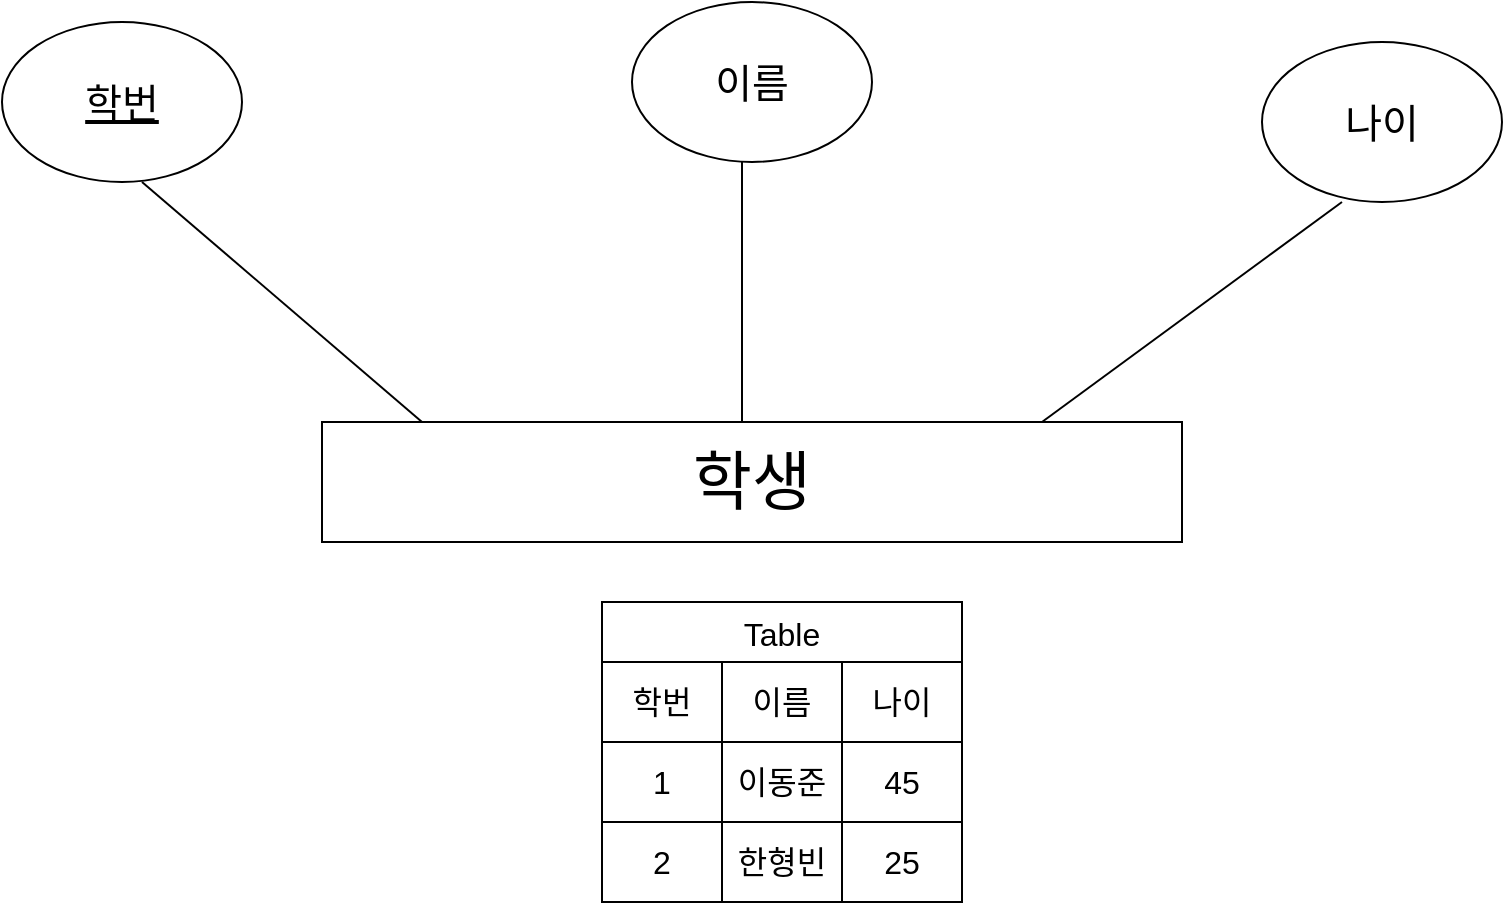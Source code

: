 <mxfile version="23.1.5" type="device">
  <diagram name="페이지-1" id="6xjdGWGbZL3kjWG_qxdY">
    <mxGraphModel dx="1434" dy="826" grid="1" gridSize="10" guides="1" tooltips="1" connect="1" arrows="1" fold="1" page="1" pageScale="1" pageWidth="827" pageHeight="1169" math="0" shadow="0">
      <root>
        <mxCell id="0" />
        <mxCell id="1" parent="0" />
        <mxCell id="euUK19Nb9xud6WENsrY3-2" value="학생" style="rounded=0;whiteSpace=wrap;html=1;fontSize=32;" vertex="1" parent="1">
          <mxGeometry x="220" y="240" width="430" height="60" as="geometry" />
        </mxCell>
        <mxCell id="euUK19Nb9xud6WENsrY3-3" value="" style="endArrow=none;html=1;rounded=0;" edge="1" parent="1">
          <mxGeometry width="50" height="50" relative="1" as="geometry">
            <mxPoint x="270" y="240" as="sourcePoint" />
            <mxPoint x="130" y="120" as="targetPoint" />
          </mxGeometry>
        </mxCell>
        <mxCell id="euUK19Nb9xud6WENsrY3-4" value="" style="endArrow=none;html=1;rounded=0;" edge="1" parent="1">
          <mxGeometry width="50" height="50" relative="1" as="geometry">
            <mxPoint x="430" y="240" as="sourcePoint" />
            <mxPoint x="430" y="110" as="targetPoint" />
          </mxGeometry>
        </mxCell>
        <mxCell id="euUK19Nb9xud6WENsrY3-5" value="" style="endArrow=none;html=1;rounded=0;" edge="1" parent="1">
          <mxGeometry width="50" height="50" relative="1" as="geometry">
            <mxPoint x="580" y="240" as="sourcePoint" />
            <mxPoint x="730" y="130" as="targetPoint" />
          </mxGeometry>
        </mxCell>
        <mxCell id="euUK19Nb9xud6WENsrY3-6" value="학번" style="ellipse;whiteSpace=wrap;html=1;fontStyle=4;fontSize=20;" vertex="1" parent="1">
          <mxGeometry x="60" y="40" width="120" height="80" as="geometry" />
        </mxCell>
        <mxCell id="euUK19Nb9xud6WENsrY3-7" value="이름" style="ellipse;whiteSpace=wrap;html=1;fontStyle=0;fontSize=20;" vertex="1" parent="1">
          <mxGeometry x="375" y="30" width="120" height="80" as="geometry" />
        </mxCell>
        <mxCell id="euUK19Nb9xud6WENsrY3-8" value="나이" style="ellipse;whiteSpace=wrap;html=1;fontStyle=0;fontSize=20;" vertex="1" parent="1">
          <mxGeometry x="690" y="50" width="120" height="80" as="geometry" />
        </mxCell>
        <mxCell id="euUK19Nb9xud6WENsrY3-9" value="Table" style="shape=table;startSize=30;container=1;collapsible=0;childLayout=tableLayout;strokeColor=default;fontSize=16;" vertex="1" parent="1">
          <mxGeometry x="360" y="330" width="180" height="150" as="geometry" />
        </mxCell>
        <mxCell id="euUK19Nb9xud6WENsrY3-10" value="" style="shape=tableRow;horizontal=0;startSize=0;swimlaneHead=0;swimlaneBody=0;strokeColor=inherit;top=0;left=0;bottom=0;right=0;collapsible=0;dropTarget=0;fillColor=none;points=[[0,0.5],[1,0.5]];portConstraint=eastwest;fontSize=16;" vertex="1" parent="euUK19Nb9xud6WENsrY3-9">
          <mxGeometry y="30" width="180" height="40" as="geometry" />
        </mxCell>
        <mxCell id="euUK19Nb9xud6WENsrY3-11" value="학번" style="shape=partialRectangle;html=1;whiteSpace=wrap;connectable=0;strokeColor=inherit;overflow=hidden;fillColor=none;top=0;left=0;bottom=0;right=0;pointerEvents=1;fontSize=16;" vertex="1" parent="euUK19Nb9xud6WENsrY3-10">
          <mxGeometry width="60" height="40" as="geometry">
            <mxRectangle width="60" height="40" as="alternateBounds" />
          </mxGeometry>
        </mxCell>
        <mxCell id="euUK19Nb9xud6WENsrY3-12" value="이름" style="shape=partialRectangle;html=1;whiteSpace=wrap;connectable=0;strokeColor=inherit;overflow=hidden;fillColor=none;top=0;left=0;bottom=0;right=0;pointerEvents=1;fontSize=16;" vertex="1" parent="euUK19Nb9xud6WENsrY3-10">
          <mxGeometry x="60" width="60" height="40" as="geometry">
            <mxRectangle width="60" height="40" as="alternateBounds" />
          </mxGeometry>
        </mxCell>
        <mxCell id="euUK19Nb9xud6WENsrY3-13" value="나이" style="shape=partialRectangle;html=1;whiteSpace=wrap;connectable=0;strokeColor=inherit;overflow=hidden;fillColor=none;top=0;left=0;bottom=0;right=0;pointerEvents=1;fontSize=16;" vertex="1" parent="euUK19Nb9xud6WENsrY3-10">
          <mxGeometry x="120" width="60" height="40" as="geometry">
            <mxRectangle width="60" height="40" as="alternateBounds" />
          </mxGeometry>
        </mxCell>
        <mxCell id="euUK19Nb9xud6WENsrY3-14" value="" style="shape=tableRow;horizontal=0;startSize=0;swimlaneHead=0;swimlaneBody=0;strokeColor=inherit;top=0;left=0;bottom=0;right=0;collapsible=0;dropTarget=0;fillColor=none;points=[[0,0.5],[1,0.5]];portConstraint=eastwest;fontSize=16;" vertex="1" parent="euUK19Nb9xud6WENsrY3-9">
          <mxGeometry y="70" width="180" height="40" as="geometry" />
        </mxCell>
        <mxCell id="euUK19Nb9xud6WENsrY3-15" value="1" style="shape=partialRectangle;html=1;whiteSpace=wrap;connectable=0;strokeColor=inherit;overflow=hidden;fillColor=none;top=0;left=0;bottom=0;right=0;pointerEvents=1;fontSize=16;" vertex="1" parent="euUK19Nb9xud6WENsrY3-14">
          <mxGeometry width="60" height="40" as="geometry">
            <mxRectangle width="60" height="40" as="alternateBounds" />
          </mxGeometry>
        </mxCell>
        <mxCell id="euUK19Nb9xud6WENsrY3-16" value="이동준" style="shape=partialRectangle;html=1;whiteSpace=wrap;connectable=0;strokeColor=inherit;overflow=hidden;fillColor=none;top=0;left=0;bottom=0;right=0;pointerEvents=1;fontSize=16;" vertex="1" parent="euUK19Nb9xud6WENsrY3-14">
          <mxGeometry x="60" width="60" height="40" as="geometry">
            <mxRectangle width="60" height="40" as="alternateBounds" />
          </mxGeometry>
        </mxCell>
        <mxCell id="euUK19Nb9xud6WENsrY3-17" value="45" style="shape=partialRectangle;html=1;whiteSpace=wrap;connectable=0;strokeColor=inherit;overflow=hidden;fillColor=none;top=0;left=0;bottom=0;right=0;pointerEvents=1;fontSize=16;" vertex="1" parent="euUK19Nb9xud6WENsrY3-14">
          <mxGeometry x="120" width="60" height="40" as="geometry">
            <mxRectangle width="60" height="40" as="alternateBounds" />
          </mxGeometry>
        </mxCell>
        <mxCell id="euUK19Nb9xud6WENsrY3-18" value="" style="shape=tableRow;horizontal=0;startSize=0;swimlaneHead=0;swimlaneBody=0;strokeColor=inherit;top=0;left=0;bottom=0;right=0;collapsible=0;dropTarget=0;fillColor=none;points=[[0,0.5],[1,0.5]];portConstraint=eastwest;fontSize=16;" vertex="1" parent="euUK19Nb9xud6WENsrY3-9">
          <mxGeometry y="110" width="180" height="40" as="geometry" />
        </mxCell>
        <mxCell id="euUK19Nb9xud6WENsrY3-19" value="2" style="shape=partialRectangle;html=1;whiteSpace=wrap;connectable=0;strokeColor=inherit;overflow=hidden;fillColor=none;top=0;left=0;bottom=0;right=0;pointerEvents=1;fontSize=16;" vertex="1" parent="euUK19Nb9xud6WENsrY3-18">
          <mxGeometry width="60" height="40" as="geometry">
            <mxRectangle width="60" height="40" as="alternateBounds" />
          </mxGeometry>
        </mxCell>
        <mxCell id="euUK19Nb9xud6WENsrY3-20" value="한형빈" style="shape=partialRectangle;html=1;whiteSpace=wrap;connectable=0;strokeColor=inherit;overflow=hidden;fillColor=none;top=0;left=0;bottom=0;right=0;pointerEvents=1;fontSize=16;" vertex="1" parent="euUK19Nb9xud6WENsrY3-18">
          <mxGeometry x="60" width="60" height="40" as="geometry">
            <mxRectangle width="60" height="40" as="alternateBounds" />
          </mxGeometry>
        </mxCell>
        <mxCell id="euUK19Nb9xud6WENsrY3-21" value="25" style="shape=partialRectangle;html=1;whiteSpace=wrap;connectable=0;strokeColor=inherit;overflow=hidden;fillColor=none;top=0;left=0;bottom=0;right=0;pointerEvents=1;fontSize=16;" vertex="1" parent="euUK19Nb9xud6WENsrY3-18">
          <mxGeometry x="120" width="60" height="40" as="geometry">
            <mxRectangle width="60" height="40" as="alternateBounds" />
          </mxGeometry>
        </mxCell>
      </root>
    </mxGraphModel>
  </diagram>
</mxfile>
